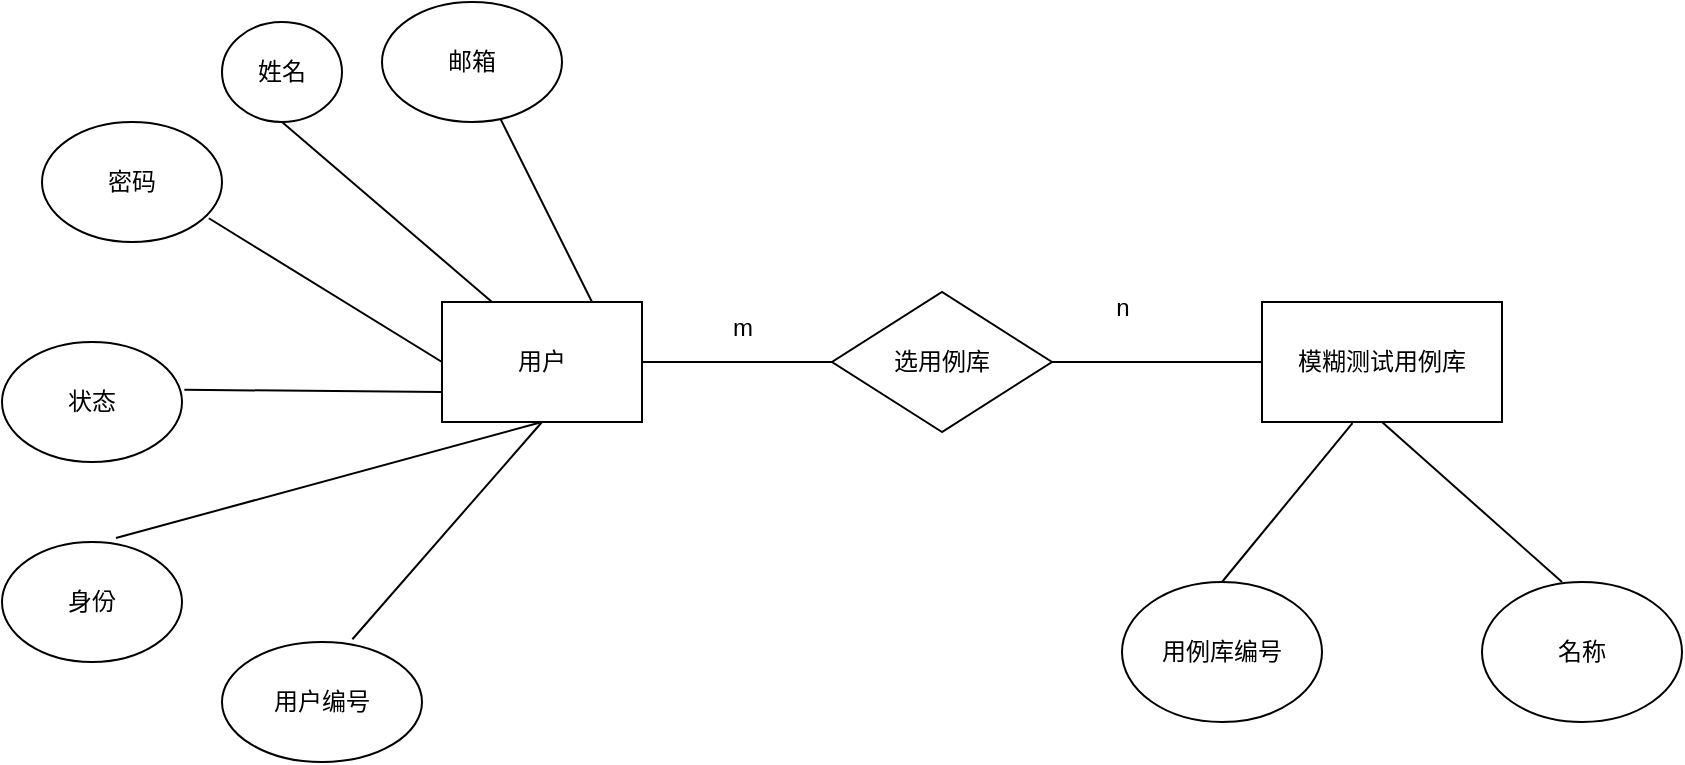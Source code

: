 <mxfile version="24.7.6">
  <diagram id="R2lEEEUBdFMjLlhIrx00" name="Page-1">
    <mxGraphModel dx="1050" dy="557" grid="1" gridSize="10" guides="1" tooltips="1" connect="1" arrows="1" fold="1" page="1" pageScale="1" pageWidth="850" pageHeight="1100" math="0" shadow="0" extFonts="Permanent Marker^https://fonts.googleapis.com/css?family=Permanent+Marker">
      <root>
        <mxCell id="0" />
        <mxCell id="1" parent="0" />
        <mxCell id="lPcX2nXKQ7ziybrE7yr6-1" value="模糊测试用例库" style="rounded=0;whiteSpace=wrap;html=1;" vertex="1" parent="1">
          <mxGeometry x="640" y="170" width="120" height="60" as="geometry" />
        </mxCell>
        <mxCell id="lPcX2nXKQ7ziybrE7yr6-2" value="名称" style="ellipse;whiteSpace=wrap;html=1;" vertex="1" parent="1">
          <mxGeometry x="750" y="310" width="100" height="70" as="geometry" />
        </mxCell>
        <mxCell id="lPcX2nXKQ7ziybrE7yr6-3" value="用例库编号" style="ellipse;whiteSpace=wrap;html=1;" vertex="1" parent="1">
          <mxGeometry x="570" y="310" width="100" height="70" as="geometry" />
        </mxCell>
        <mxCell id="lPcX2nXKQ7ziybrE7yr6-4" value="用户" style="rounded=0;whiteSpace=wrap;html=1;" vertex="1" parent="1">
          <mxGeometry x="230" y="170" width="100" height="60" as="geometry" />
        </mxCell>
        <mxCell id="lPcX2nXKQ7ziybrE7yr6-5" value="姓名" style="ellipse;whiteSpace=wrap;html=1;" vertex="1" parent="1">
          <mxGeometry x="120" y="30" width="60" height="50" as="geometry" />
        </mxCell>
        <mxCell id="lPcX2nXKQ7ziybrE7yr6-6" value="" style="endArrow=none;html=1;rounded=0;entryX=0.5;entryY=1;entryDx=0;entryDy=0;exitX=0.25;exitY=0;exitDx=0;exitDy=0;" edge="1" parent="1" source="lPcX2nXKQ7ziybrE7yr6-4" target="lPcX2nXKQ7ziybrE7yr6-5">
          <mxGeometry width="50" height="50" relative="1" as="geometry">
            <mxPoint x="380" y="220" as="sourcePoint" />
            <mxPoint x="430" y="170" as="targetPoint" />
          </mxGeometry>
        </mxCell>
        <mxCell id="lPcX2nXKQ7ziybrE7yr6-7" value="邮箱" style="ellipse;whiteSpace=wrap;html=1;" vertex="1" parent="1">
          <mxGeometry x="200" y="20" width="90" height="60" as="geometry" />
        </mxCell>
        <mxCell id="lPcX2nXKQ7ziybrE7yr6-8" value="" style="endArrow=none;html=1;rounded=0;exitX=0.75;exitY=0;exitDx=0;exitDy=0;" edge="1" parent="1" source="lPcX2nXKQ7ziybrE7yr6-4" target="lPcX2nXKQ7ziybrE7yr6-7">
          <mxGeometry width="50" height="50" relative="1" as="geometry">
            <mxPoint x="570" y="190" as="sourcePoint" />
            <mxPoint x="620" y="140" as="targetPoint" />
          </mxGeometry>
        </mxCell>
        <mxCell id="lPcX2nXKQ7ziybrE7yr6-9" value="密码" style="ellipse;whiteSpace=wrap;html=1;" vertex="1" parent="1">
          <mxGeometry x="30" y="80" width="90" height="60" as="geometry" />
        </mxCell>
        <mxCell id="lPcX2nXKQ7ziybrE7yr6-10" value="状态" style="ellipse;whiteSpace=wrap;html=1;" vertex="1" parent="1">
          <mxGeometry x="10" y="190" width="90" height="60" as="geometry" />
        </mxCell>
        <mxCell id="lPcX2nXKQ7ziybrE7yr6-11" value="身份" style="ellipse;whiteSpace=wrap;html=1;" vertex="1" parent="1">
          <mxGeometry x="10" y="290" width="90" height="60" as="geometry" />
        </mxCell>
        <mxCell id="lPcX2nXKQ7ziybrE7yr6-12" value="" style="endArrow=none;html=1;rounded=0;exitX=1.013;exitY=0.398;exitDx=0;exitDy=0;entryX=0;entryY=0.75;entryDx=0;entryDy=0;exitPerimeter=0;" edge="1" parent="1" source="lPcX2nXKQ7ziybrE7yr6-10" target="lPcX2nXKQ7ziybrE7yr6-4">
          <mxGeometry width="50" height="50" relative="1" as="geometry">
            <mxPoint x="380" y="220" as="sourcePoint" />
            <mxPoint x="430" y="170" as="targetPoint" />
          </mxGeometry>
        </mxCell>
        <mxCell id="lPcX2nXKQ7ziybrE7yr6-13" value="" style="endArrow=none;html=1;rounded=0;exitX=0.633;exitY=-0.033;exitDx=0;exitDy=0;entryX=0.5;entryY=1;entryDx=0;entryDy=0;exitPerimeter=0;" edge="1" parent="1" source="lPcX2nXKQ7ziybrE7yr6-11" target="lPcX2nXKQ7ziybrE7yr6-4">
          <mxGeometry width="50" height="50" relative="1" as="geometry">
            <mxPoint x="380" y="220" as="sourcePoint" />
            <mxPoint x="430" y="170" as="targetPoint" />
          </mxGeometry>
        </mxCell>
        <mxCell id="lPcX2nXKQ7ziybrE7yr6-14" value="" style="endArrow=none;html=1;rounded=0;exitX=0.927;exitY=0.802;exitDx=0;exitDy=0;entryX=0;entryY=0.5;entryDx=0;entryDy=0;exitPerimeter=0;" edge="1" parent="1" source="lPcX2nXKQ7ziybrE7yr6-9" target="lPcX2nXKQ7ziybrE7yr6-4">
          <mxGeometry width="50" height="50" relative="1" as="geometry">
            <mxPoint x="380" y="220" as="sourcePoint" />
            <mxPoint x="520" y="200" as="targetPoint" />
          </mxGeometry>
        </mxCell>
        <mxCell id="lPcX2nXKQ7ziybrE7yr6-16" value="用户编号" style="ellipse;whiteSpace=wrap;html=1;" vertex="1" parent="1">
          <mxGeometry x="120" y="340" width="100" height="60" as="geometry" />
        </mxCell>
        <mxCell id="lPcX2nXKQ7ziybrE7yr6-19" value="" style="endArrow=none;html=1;rounded=0;exitX=0.652;exitY=-0.023;exitDx=0;exitDy=0;exitPerimeter=0;" edge="1" parent="1" source="lPcX2nXKQ7ziybrE7yr6-16">
          <mxGeometry width="50" height="50" relative="1" as="geometry">
            <mxPoint x="240" y="340" as="sourcePoint" />
            <mxPoint x="280" y="230" as="targetPoint" />
          </mxGeometry>
        </mxCell>
        <mxCell id="lPcX2nXKQ7ziybrE7yr6-20" value="选用例库" style="rhombus;whiteSpace=wrap;html=1;direction=west;" vertex="1" parent="1">
          <mxGeometry x="425" y="165" width="110" height="70" as="geometry" />
        </mxCell>
        <mxCell id="lPcX2nXKQ7ziybrE7yr6-21" value="" style="endArrow=none;html=1;rounded=0;exitX=1;exitY=0.5;exitDx=0;exitDy=0;entryX=1;entryY=0.5;entryDx=0;entryDy=0;" edge="1" parent="1" source="lPcX2nXKQ7ziybrE7yr6-4" target="lPcX2nXKQ7ziybrE7yr6-20">
          <mxGeometry width="50" height="50" relative="1" as="geometry">
            <mxPoint x="410" y="120" as="sourcePoint" />
            <mxPoint x="460" y="70" as="targetPoint" />
          </mxGeometry>
        </mxCell>
        <mxCell id="lPcX2nXKQ7ziybrE7yr6-22" value="" style="endArrow=none;html=1;rounded=0;entryX=0;entryY=0.5;entryDx=0;entryDy=0;exitX=0;exitY=0.5;exitDx=0;exitDy=0;" edge="1" parent="1" source="lPcX2nXKQ7ziybrE7yr6-20" target="lPcX2nXKQ7ziybrE7yr6-1">
          <mxGeometry width="50" height="50" relative="1" as="geometry">
            <mxPoint x="460" y="340" as="sourcePoint" />
            <mxPoint x="510" y="290" as="targetPoint" />
            <Array as="points" />
          </mxGeometry>
        </mxCell>
        <mxCell id="lPcX2nXKQ7ziybrE7yr6-23" value="m" style="text;html=1;align=center;verticalAlign=middle;resizable=0;points=[];autosize=1;strokeColor=none;fillColor=none;" vertex="1" parent="1">
          <mxGeometry x="365" y="168" width="30" height="30" as="geometry" />
        </mxCell>
        <mxCell id="lPcX2nXKQ7ziybrE7yr6-24" value="n" style="text;html=1;align=center;verticalAlign=middle;resizable=0;points=[];autosize=1;strokeColor=none;fillColor=none;" vertex="1" parent="1">
          <mxGeometry x="555" y="158" width="30" height="30" as="geometry" />
        </mxCell>
        <mxCell id="lPcX2nXKQ7ziybrE7yr6-26" value="" style="endArrow=none;html=1;rounded=0;exitX=0.5;exitY=0;exitDx=0;exitDy=0;entryX=0.377;entryY=1.01;entryDx=0;entryDy=0;entryPerimeter=0;" edge="1" parent="1" source="lPcX2nXKQ7ziybrE7yr6-3" target="lPcX2nXKQ7ziybrE7yr6-1">
          <mxGeometry width="50" height="50" relative="1" as="geometry">
            <mxPoint x="700" y="300" as="sourcePoint" />
            <mxPoint x="750" y="250" as="targetPoint" />
          </mxGeometry>
        </mxCell>
        <mxCell id="lPcX2nXKQ7ziybrE7yr6-27" value="" style="endArrow=none;html=1;rounded=0;entryX=0.5;entryY=1;entryDx=0;entryDy=0;exitX=0.4;exitY=0;exitDx=0;exitDy=0;exitPerimeter=0;" edge="1" parent="1" source="lPcX2nXKQ7ziybrE7yr6-2" target="lPcX2nXKQ7ziybrE7yr6-1">
          <mxGeometry width="50" height="50" relative="1" as="geometry">
            <mxPoint x="700" y="450" as="sourcePoint" />
            <mxPoint x="750" y="400" as="targetPoint" />
          </mxGeometry>
        </mxCell>
      </root>
    </mxGraphModel>
  </diagram>
</mxfile>
